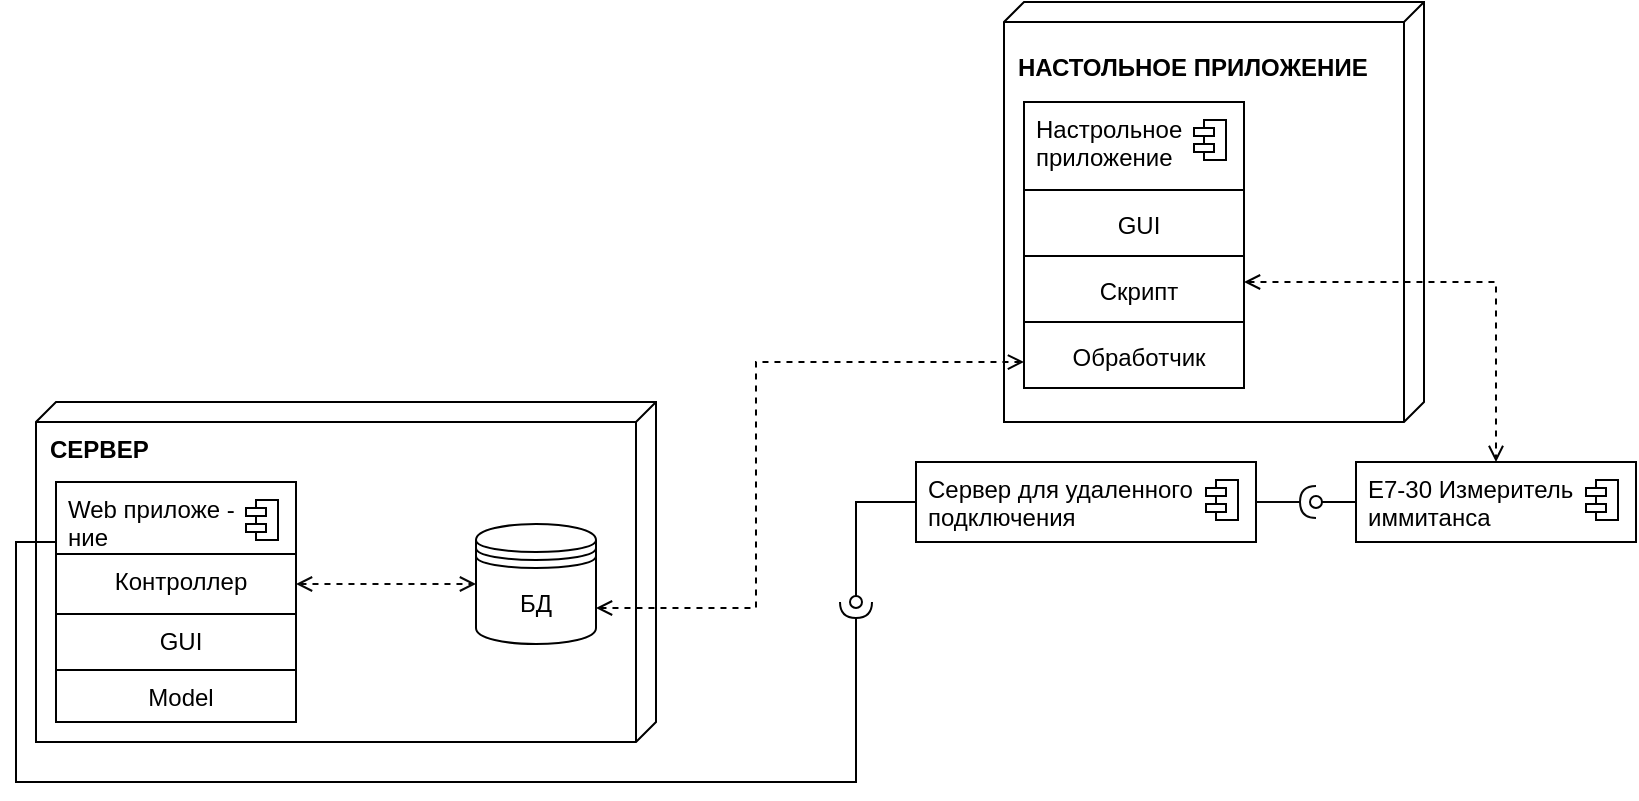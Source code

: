 <mxfile version="20.8.16" type="device"><diagram name="Страница 1" id="lpDK1pxn1RSsiu7UW4YT"><mxGraphModel dx="1101" dy="743" grid="1" gridSize="10" guides="1" tooltips="1" connect="1" arrows="1" fold="1" page="1" pageScale="1" pageWidth="827" pageHeight="1169" math="0" shadow="0"><root><mxCell id="0"/><mxCell id="M_rx56t6Bu8A0qhNAIwH-147" value="Декстоп" parent="0"/><mxCell id="M_rx56t6Bu8A0qhNAIwH-148" value="&lt;span style=&quot;font-size: 12px;&quot;&gt;&lt;b&gt;НАСТОЛЬНОЕ ПРИЛОЖЕНИЕ&lt;/b&gt;&lt;/span&gt;" style="verticalAlign=top;align=left;shape=cube;size=10;direction=south;fontStyle=0;html=1;boundedLbl=1;spacingLeft=5;labelBackgroundColor=none;fontSize=21;fontColor=default;" parent="M_rx56t6Bu8A0qhNAIwH-147" vertex="1"><mxGeometry x="504" y="10" width="210" height="210" as="geometry"/></mxCell><mxCell id="0QU1XMGl0LdE0lOqnWXl-9" value="" style="fontStyle=1;align=center;verticalAlign=top;childLayout=stackLayout;horizontal=1;horizontalStack=0;resizeParent=1;resizeParentMax=0;resizeLast=0;marginBottom=0;" parent="M_rx56t6Bu8A0qhNAIwH-147" vertex="1"><mxGeometry x="460" y="240" width="170" height="40" as="geometry"/></mxCell><mxCell id="0QU1XMGl0LdE0lOqnWXl-10" value="Сервер для удаленного&lt;br&gt;подключения" style="html=1;align=left;spacingLeft=4;verticalAlign=top;strokeColor=none;fillColor=none;" parent="0QU1XMGl0LdE0lOqnWXl-9" vertex="1"><mxGeometry width="170" height="40" as="geometry"/></mxCell><mxCell id="0QU1XMGl0LdE0lOqnWXl-11" value="" style="shape=module;jettyWidth=10;jettyHeight=4;" parent="0QU1XMGl0LdE0lOqnWXl-10" vertex="1"><mxGeometry x="1" width="16" height="20" relative="1" as="geometry"><mxPoint x="-25" y="9" as="offset"/></mxGeometry></mxCell><mxCell id="M_rx56t6Bu8A0qhNAIwH-128" value="Клиент" parent="0"/><mxCell id="M_rx56t6Bu8A0qhNAIwH-66" value="Сервер" parent="0"/><mxCell id="M_rx56t6Bu8A0qhNAIwH-67" value="&lt;b&gt;СЕРВЕР&lt;/b&gt;" style="verticalAlign=top;align=left;shape=cube;size=10;direction=south;fontStyle=0;html=1;boundedLbl=1;spacingLeft=5;" parent="M_rx56t6Bu8A0qhNAIwH-66" vertex="1"><mxGeometry x="20" y="210" width="310" height="170" as="geometry"/></mxCell><mxCell id="M_rx56t6Bu8A0qhNAIwH-70" value="Устройства" parent="0"/><mxCell id="M_rx56t6Bu8A0qhNAIwH-134" value="под-клиент" parent="0"/><mxCell id="1" value="под-сервер" parent="0"/><mxCell id="M_rx56t6Bu8A0qhNAIwH-3" value="" style="fontStyle=1;align=center;verticalAlign=middle;childLayout=stackLayout;horizontal=1;horizontalStack=0;resizeParent=1;resizeParentMax=0;resizeLast=0;marginBottom=0;" parent="1" vertex="1"><mxGeometry x="30" y="250" width="120" height="120" as="geometry"/></mxCell><mxCell id="M_rx56t6Bu8A0qhNAIwH-4" value="&lt;div style=&quot;&quot;&gt;&lt;span style=&quot;background-color: initial;&quot;&gt;Web&amp;nbsp;&lt;/span&gt;&lt;span style=&quot;background-color: initial;&quot;&gt;приложе -&lt;/span&gt;&lt;/div&gt;&lt;div style=&quot;&quot;&gt;&lt;span style=&quot;background-color: initial;&quot;&gt;ние&lt;/span&gt;&lt;/div&gt;" style="html=1;align=left;spacingLeft=4;verticalAlign=top;strokeColor=none;fillColor=none;" parent="M_rx56t6Bu8A0qhNAIwH-3" vertex="1"><mxGeometry width="120" height="120" as="geometry"/></mxCell><mxCell id="M_rx56t6Bu8A0qhNAIwH-5" value="" style="shape=module;jettyWidth=10;jettyHeight=4;" parent="M_rx56t6Bu8A0qhNAIwH-4" vertex="1"><mxGeometry x="1" width="16" height="20" relative="1" as="geometry"><mxPoint x="-25" y="9" as="offset"/></mxGeometry></mxCell><mxCell id="M_rx56t6Bu8A0qhNAIwH-44" value="" style="line;strokeWidth=1;fillColor=none;align=left;verticalAlign=middle;spacingTop=-1;spacingLeft=3;spacingRight=3;rotatable=0;labelPosition=right;points=[];portConstraint=eastwest;" parent="M_rx56t6Bu8A0qhNAIwH-4" vertex="1"><mxGeometry y="32" width="120" height="8" as="geometry"/></mxCell><mxCell id="M_rx56t6Bu8A0qhNAIwH-54" value="Контроллер" style="html=1;align=center;spacingLeft=4;verticalAlign=top;strokeColor=none;fillColor=none;" parent="M_rx56t6Bu8A0qhNAIwH-4" vertex="1"><mxGeometry y="36" width="120" height="30" as="geometry"/></mxCell><mxCell id="M_rx56t6Bu8A0qhNAIwH-57" value="" style="line;strokeWidth=1;fillColor=none;align=left;verticalAlign=middle;spacingTop=-1;spacingLeft=3;spacingRight=3;rotatable=0;labelPosition=right;points=[];portConstraint=eastwest;" parent="M_rx56t6Bu8A0qhNAIwH-4" vertex="1"><mxGeometry y="62" width="120" height="8" as="geometry"/></mxCell><mxCell id="M_rx56t6Bu8A0qhNAIwH-58" value="GUI" style="html=1;align=center;spacingLeft=4;verticalAlign=top;strokeColor=none;fillColor=none;" parent="M_rx56t6Bu8A0qhNAIwH-4" vertex="1"><mxGeometry y="66" width="120" height="28" as="geometry"/></mxCell><mxCell id="M_rx56t6Bu8A0qhNAIwH-60" value="" style="line;strokeWidth=1;fillColor=none;align=left;verticalAlign=middle;spacingTop=-1;spacingLeft=3;spacingRight=3;rotatable=0;labelPosition=right;points=[];portConstraint=eastwest;" parent="M_rx56t6Bu8A0qhNAIwH-4" vertex="1"><mxGeometry y="90" width="120" height="8" as="geometry"/></mxCell><mxCell id="M_rx56t6Bu8A0qhNAIwH-61" value="Model" style="html=1;align=center;spacingLeft=4;verticalAlign=top;strokeColor=none;fillColor=none;" parent="M_rx56t6Bu8A0qhNAIwH-4" vertex="1"><mxGeometry y="94" width="120" height="26" as="geometry"/></mxCell><mxCell id="M_rx56t6Bu8A0qhNAIwH-28" value="БД" style="shape=datastore;whiteSpace=wrap;html=1;" parent="1" vertex="1"><mxGeometry x="240" y="271" width="60" height="60" as="geometry"/></mxCell><mxCell id="M_rx56t6Bu8A0qhNAIwH-59" style="edgeStyle=orthogonalEdgeStyle;rounded=0;jumpSize=6;orthogonalLoop=1;jettySize=auto;html=1;exitX=1;exitY=0.5;exitDx=0;exitDy=0;entryX=0;entryY=0.5;entryDx=0;entryDy=0;shadow=0;strokeColor=#080808;strokeWidth=1;startArrow=open;startFill=0;endArrow=open;endFill=0;endSize=6;targetPerimeterSpacing=0;dashed=1;" parent="1" source="M_rx56t6Bu8A0qhNAIwH-54" target="M_rx56t6Bu8A0qhNAIwH-28" edge="1"><mxGeometry relative="1" as="geometry"/></mxCell><mxCell id="M_rx56t6Bu8A0qhNAIwH-131" value="" style="endArrow=halfCircle;html=1;rounded=0;shadow=0;labelBackgroundColor=default;sketch=0;strokeColor=#000000;strokeWidth=1;fontColor=default;endSize=6;targetPerimeterSpacing=0;jumpSize=6;exitX=0;exitY=0.25;exitDx=0;exitDy=0;endFill=0;" parent="1" source="M_rx56t6Bu8A0qhNAIwH-4" edge="1"><mxGeometry width="50" height="50" relative="1" as="geometry"><mxPoint x="150" y="259.96" as="sourcePoint"/><mxPoint x="430" y="310" as="targetPoint"/><Array as="points"><mxPoint x="10" y="280"/><mxPoint x="10" y="400"/><mxPoint x="430" y="400"/></Array></mxGeometry></mxCell><mxCell id="M_rx56t6Bu8A0qhNAIwH-132" value="" style="endArrow=none;html=1;rounded=0;shadow=0;labelBackgroundColor=default;sketch=0;strokeColor=#000000;strokeWidth=1;fontColor=default;endSize=6;targetPerimeterSpacing=0;jumpSize=6;startArrow=oval;startFill=0;entryX=0;entryY=0.5;entryDx=0;entryDy=0;" parent="1" target="0QU1XMGl0LdE0lOqnWXl-10" edge="1"><mxGeometry width="50" height="50" relative="1" as="geometry"><mxPoint x="430" y="310" as="sourcePoint"/><mxPoint x="474" y="320" as="targetPoint"/><Array as="points"><mxPoint x="430" y="260"/></Array></mxGeometry></mxCell><mxCell id="M_rx56t6Bu8A0qhNAIwH-83" value="под-устройства" parent="0"/><mxCell id="M_rx56t6Bu8A0qhNAIwH-123" value="" style="fontStyle=1;align=center;verticalAlign=top;childLayout=stackLayout;horizontal=1;horizontalStack=0;resizeParent=1;resizeParentMax=0;resizeLast=0;marginBottom=0;" parent="M_rx56t6Bu8A0qhNAIwH-83" vertex="1"><mxGeometry x="680" y="240" width="140" height="40" as="geometry"/></mxCell><mxCell id="M_rx56t6Bu8A0qhNAIwH-124" value="E7-30 Измеритель &lt;br&gt;иммитанса" style="html=1;align=left;spacingLeft=4;verticalAlign=top;strokeColor=none;fillColor=none;" parent="M_rx56t6Bu8A0qhNAIwH-123" vertex="1"><mxGeometry width="140" height="40" as="geometry"/></mxCell><mxCell id="M_rx56t6Bu8A0qhNAIwH-125" value="" style="shape=module;jettyWidth=10;jettyHeight=4;" parent="M_rx56t6Bu8A0qhNAIwH-124" vertex="1"><mxGeometry x="1" width="16" height="20" relative="1" as="geometry"><mxPoint x="-25" y="9" as="offset"/></mxGeometry></mxCell><mxCell id="M_rx56t6Bu8A0qhNAIwH-126" value="" style="endArrow=halfCircle;html=1;rounded=0;shadow=0;strokeColor=#080808;strokeWidth=1;fontColor=default;endSize=6;targetPerimeterSpacing=0;jumpSize=6;endFill=0;exitX=1;exitY=0.5;exitDx=0;exitDy=0;" parent="M_rx56t6Bu8A0qhNAIwH-83" source="0QU1XMGl0LdE0lOqnWXl-10" edge="1"><mxGeometry width="50" height="50" relative="1" as="geometry"><mxPoint x="640" y="310" as="sourcePoint"/><mxPoint x="660" y="260" as="targetPoint"/></mxGeometry></mxCell><mxCell id="M_rx56t6Bu8A0qhNAIwH-127" value="" style="endArrow=none;html=1;shadow=0;strokeColor=#000000;strokeWidth=1;fontColor=default;endSize=6;targetPerimeterSpacing=0;jumpSize=6;entryX=0;entryY=0.5;entryDx=0;entryDy=0;startArrow=oval;startFill=0;labelBackgroundColor=default;rounded=0;" parent="M_rx56t6Bu8A0qhNAIwH-83" target="M_rx56t6Bu8A0qhNAIwH-124" edge="1"><mxGeometry width="50" height="50" relative="1" as="geometry"><mxPoint x="660" y="260" as="sourcePoint"/><mxPoint x="707" y="331" as="targetPoint"/><Array as="points"><mxPoint x="670" y="260"/></Array></mxGeometry></mxCell><mxCell id="M_rx56t6Bu8A0qhNAIwH-153" value="под-декстоп" parent="0"/><mxCell id="M_rx56t6Bu8A0qhNAIwH-166" value="" style="fontStyle=1;align=center;verticalAlign=top;childLayout=stackLayout;horizontal=1;horizontalStack=0;resizeParent=1;resizeParentMax=0;resizeLast=0;marginBottom=0;labelBackgroundColor=none;fontSize=12;fontColor=default;" parent="M_rx56t6Bu8A0qhNAIwH-153" vertex="1"><mxGeometry x="514" y="60" width="110" height="143" as="geometry"/></mxCell><mxCell id="M_rx56t6Bu8A0qhNAIwH-167" value="Настрольное&lt;br&gt;приложение" style="html=1;align=left;spacingLeft=4;verticalAlign=top;strokeColor=none;fillColor=none;labelBackgroundColor=none;fontSize=12;fontColor=default;" parent="M_rx56t6Bu8A0qhNAIwH-166" vertex="1"><mxGeometry width="110" height="40" as="geometry"/></mxCell><mxCell id="M_rx56t6Bu8A0qhNAIwH-168" value="" style="shape=module;jettyWidth=10;jettyHeight=4;labelBackgroundColor=none;fontSize=12;fontColor=default;" parent="M_rx56t6Bu8A0qhNAIwH-167" vertex="1"><mxGeometry x="1" width="16" height="20" relative="1" as="geometry"><mxPoint x="-25" y="9" as="offset"/></mxGeometry></mxCell><mxCell id="M_rx56t6Bu8A0qhNAIwH-169" value="" style="line;strokeWidth=1;fillColor=none;align=left;verticalAlign=middle;spacingTop=-1;spacingLeft=3;spacingRight=3;rotatable=0;labelPosition=right;points=[];portConstraint=eastwest;labelBackgroundColor=none;fontSize=12;fontColor=default;" parent="M_rx56t6Bu8A0qhNAIwH-166" vertex="1"><mxGeometry y="40" width="110" height="8" as="geometry"/></mxCell><mxCell id="M_rx56t6Bu8A0qhNAIwH-170" value="GUI" style="html=1;align=center;spacingLeft=4;verticalAlign=top;strokeColor=none;fillColor=none;labelBackgroundColor=none;fontSize=12;fontColor=default;" parent="M_rx56t6Bu8A0qhNAIwH-166" vertex="1"><mxGeometry y="48" width="110" height="25" as="geometry"/></mxCell><mxCell id="M_rx56t6Bu8A0qhNAIwH-172" value="" style="line;strokeWidth=1;fillColor=none;align=left;verticalAlign=middle;spacingTop=-1;spacingLeft=3;spacingRight=3;rotatable=0;labelPosition=right;points=[];portConstraint=eastwest;labelBackgroundColor=none;fontSize=12;fontColor=default;" parent="M_rx56t6Bu8A0qhNAIwH-166" vertex="1"><mxGeometry y="73" width="110" height="8" as="geometry"/></mxCell><mxCell id="M_rx56t6Bu8A0qhNAIwH-173" value="Скрипт" style="html=1;align=center;spacingLeft=4;verticalAlign=top;strokeColor=none;fillColor=none;labelBackgroundColor=none;fontSize=12;fontColor=default;" parent="M_rx56t6Bu8A0qhNAIwH-166" vertex="1"><mxGeometry y="81" width="110" height="25" as="geometry"/></mxCell><mxCell id="M_rx56t6Bu8A0qhNAIwH-179" value="" style="line;strokeWidth=1;fillColor=none;align=left;verticalAlign=middle;spacingTop=-1;spacingLeft=3;spacingRight=3;rotatable=0;labelPosition=right;points=[];portConstraint=eastwest;labelBackgroundColor=none;fontSize=12;fontColor=default;" parent="M_rx56t6Bu8A0qhNAIwH-166" vertex="1"><mxGeometry y="106" width="110" height="8" as="geometry"/></mxCell><mxCell id="M_rx56t6Bu8A0qhNAIwH-180" value="Обработчик" style="html=1;align=center;spacingLeft=4;verticalAlign=top;strokeColor=none;fillColor=none;labelBackgroundColor=none;fontSize=12;fontColor=default;" parent="M_rx56t6Bu8A0qhNAIwH-166" vertex="1"><mxGeometry y="114" width="110" height="29" as="geometry"/></mxCell><mxCell id="M_rx56t6Bu8A0qhNAIwH-181" value="" style="endArrow=open;dashed=1;html=1;rounded=0;shadow=0;labelBackgroundColor=default;sketch=0;strokeColor=#000000;strokeWidth=1;fontSize=12;fontColor=default;endSize=6;targetPerimeterSpacing=0;jumpSize=6;entryX=0.5;entryY=0;entryDx=0;entryDy=0;startArrow=open;startFill=0;endFill=0;" parent="M_rx56t6Bu8A0qhNAIwH-153" target="M_rx56t6Bu8A0qhNAIwH-124" edge="1"><mxGeometry width="50" height="50" relative="1" as="geometry"><mxPoint x="624" y="150" as="sourcePoint"/><mxPoint x="744" y="190" as="targetPoint"/><Array as="points"><mxPoint x="750" y="150"/></Array></mxGeometry></mxCell><mxCell id="M_rx56t6Bu8A0qhNAIwH-182" value="" style="endArrow=open;dashed=1;html=1;rounded=0;shadow=0;labelBackgroundColor=default;sketch=0;strokeColor=#000000;strokeWidth=1;fontSize=12;fontColor=default;endSize=6;targetPerimeterSpacing=0;jumpSize=6;entryX=0;entryY=0.552;entryDx=0;entryDy=0;entryPerimeter=0;startArrow=open;startFill=0;endFill=0;" parent="M_rx56t6Bu8A0qhNAIwH-153" target="M_rx56t6Bu8A0qhNAIwH-180" edge="1"><mxGeometry width="50" height="50" relative="1" as="geometry"><mxPoint x="300" y="313" as="sourcePoint"/><mxPoint x="504" y="200" as="targetPoint"/><Array as="points"><mxPoint x="380" y="313"/><mxPoint x="380" y="190"/></Array></mxGeometry></mxCell></root></mxGraphModel></diagram></mxfile>